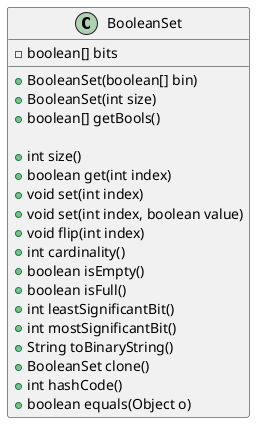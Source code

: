 @startuml

class BooleanSet {
    - boolean[] bits

    + BooleanSet(boolean[] bin)
    + BooleanSet(int size)
    + boolean[] getBools()

    + int size()
    + boolean get(int index)
    + void set(int index)
    + void set(int index, boolean value)
    + void flip(int index)
    + int cardinality()
    + boolean isEmpty()
    + boolean isFull()
    + int leastSignificantBit()
    + int mostSignificantBit()
    + String toBinaryString()
    + BooleanSet clone()
    + int hashCode()
    + boolean equals(Object o)
}
@enduml
